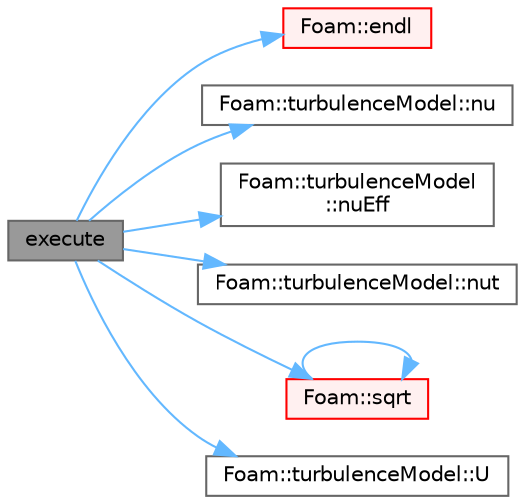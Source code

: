 digraph "execute"
{
 // LATEX_PDF_SIZE
  bgcolor="transparent";
  edge [fontname=Helvetica,fontsize=10,labelfontname=Helvetica,labelfontsize=10];
  node [fontname=Helvetica,fontsize=10,shape=box,height=0.2,width=0.4];
  rankdir="LR";
  Node1 [id="Node000001",label="execute",height=0.2,width=0.4,color="gray40", fillcolor="grey60", style="filled", fontcolor="black",tooltip=" "];
  Node1 -> Node2 [id="edge1_Node000001_Node000002",color="steelblue1",style="solid",tooltip=" "];
  Node2 [id="Node000002",label="Foam::endl",height=0.2,width=0.4,color="red", fillcolor="#FFF0F0", style="filled",URL="$namespaceFoam.html#a7d5eca45a323264dc5fe811500ebda47",tooltip=" "];
  Node1 -> Node6 [id="edge2_Node000001_Node000006",color="steelblue1",style="solid",tooltip=" "];
  Node6 [id="Node000006",label="Foam::turbulenceModel::nu",height=0.2,width=0.4,color="grey40", fillcolor="white", style="filled",URL="$classFoam_1_1turbulenceModel.html#a33042469c4558e68f6dfbd51fc7169a3",tooltip=" "];
  Node1 -> Node7 [id="edge3_Node000001_Node000007",color="steelblue1",style="solid",tooltip=" "];
  Node7 [id="Node000007",label="Foam::turbulenceModel\l::nuEff",height=0.2,width=0.4,color="grey40", fillcolor="white", style="filled",URL="$classFoam_1_1turbulenceModel.html#a8fb63485385138c55a7b7926014d475d",tooltip=" "];
  Node1 -> Node8 [id="edge4_Node000001_Node000008",color="steelblue1",style="solid",tooltip=" "];
  Node8 [id="Node000008",label="Foam::turbulenceModel::nut",height=0.2,width=0.4,color="grey40", fillcolor="white", style="filled",URL="$classFoam_1_1turbulenceModel.html#a5a24a2a345fb861a084cbd362269e5b8",tooltip=" "];
  Node1 -> Node9 [id="edge5_Node000001_Node000009",color="steelblue1",style="solid",tooltip=" "];
  Node9 [id="Node000009",label="Foam::sqrt",height=0.2,width=0.4,color="red", fillcolor="#FFF0F0", style="filled",URL="$namespaceFoam.html#a8616bd62eebf2342a80222fecb1bda71",tooltip=" "];
  Node9 -> Node9 [id="edge6_Node000009_Node000009",color="steelblue1",style="solid",tooltip=" "];
  Node1 -> Node11 [id="edge7_Node000001_Node000011",color="steelblue1",style="solid",tooltip=" "];
  Node11 [id="Node000011",label="Foam::turbulenceModel::U",height=0.2,width=0.4,color="grey40", fillcolor="white", style="filled",URL="$classFoam_1_1turbulenceModel.html#a147572a890d8daa1e61757087f76b458",tooltip=" "];
}
